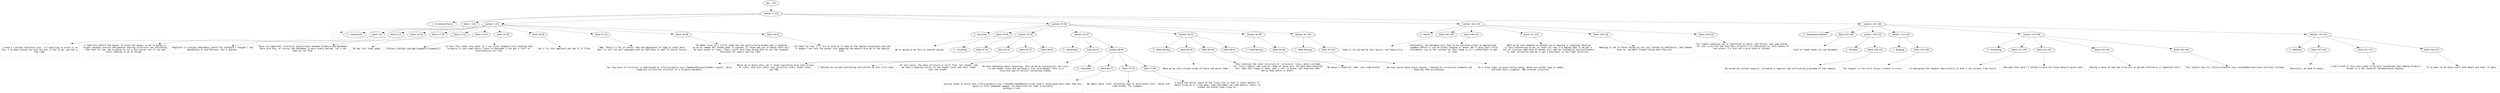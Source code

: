 digraph hierarchy {

node [fontname=Helvetica]
edge [style=dashed]

doc_0 [label="doc - 155"]

doc_0 -> { section_1}
{rank=same; section_1}

section_1 [label="section: 1-124"]

section_1 -> { header_2 block_3 section_4 section_5 section_6 section_7}
{rank=same; header_2 block_3 section_4 section_5 section_6 section_7}

header_2 [label="1 : A Grimoire Parser"]
block_3 [label="block 1-124"]
section_4 [label="section: 3-42"]
section_5 [label="section: 43-96"]
section_6 [label="section: 102-124"]
section_7 [label="section: 125-146"]


block_3 -> leaf_8
leaf_8  [color=Gray,shape=rectangle,fontname=Inconsolata,label="
"]section_4 -> { header_9 block_10 block_11 block_12 block_13 block_14 block_15 block_16 block_17 block_18 block_19 block_20}
{rank=same; header_9 block_10 block_11 block_12 block_13 block_14 block_15 block_16 block_17 block_18 block_19 block_20}

header_9 [label="2 : Introduction"]
block_10 [label="block 3-8"]
block_11 [label="block 9-13"]
block_12 [label="block 14-16"]
block_13 [label="block 17-20"]
block_14 [label="block 21-22"]
block_15 [label="block 23-24"]
block_16 [label="block 25-28"]
block_17 [label="block 29-30"]
block_18 [label="block 31-33"]
block_19 [label="block 34-38"]
block_20 [label="block 39-42"]


block_10 -> leaf_21
leaf_21  [color=Gray,shape=rectangle,fontname=Inconsolata,label="
I need a literate toolchain stat. I'm unwilling to write it on
Org. I've been having fun with Org but it has to go, and now is
the time.

"]
block_11 -> leaf_22
leaf_22  [color=Gray,shape=rectangle,fontname=Inconsolata,label="I need this before the quipu, to write the quipu, so we're going to
forget reusable parsers and general editing structures and everything
like that for now. We're going to cut a fast parser out of Lua and
start hooking it up to things. 

"]
block_12 -> leaf_23
leaf_23  [color=Gray,shape=rectangle,fontname=Inconsolata,label="Pegylator is proving remarkably useful for software I thought I was
abandoning in mid-February. But I digress.

"]
block_13 -> leaf_24
leaf_24  [color=Gray,shape=rectangle,fontname=Inconsolata,label="There are important structural similarities between Grimoire and Markdown.
More with Org, of course, but Markdown is more widely parsed. Let's see
what we can find.

"]
block_14 -> leaf_25
leaf_25  [color=Gray,shape=rectangle,fontname=Inconsolata,label="Oh hey this looks good:

"]
block_15 -> leaf_26
leaf_26  [color=Gray,shape=rectangle,fontname=Inconsolata,label="[[https://github.com/jgm/lunamark][lunamark]]

"]
block_16 -> leaf_27
leaf_27  [color=Gray,shape=rectangle,fontname=Inconsolata,label="In fact this looks very good. If I can trick lunamark into thinking that
Grimoire is just some exotic flavor of Markdown I can get a *lot* of 
functionality for free.

"]
block_17 -> leaf_28
leaf_28  [color=Gray,shape=rectangle,fontname=Inconsolata,label="Let's try this approach and see if it flies. 

"]
block_18 -> leaf_29
leaf_29  [color=Gray,shape=rectangle,fontname=Inconsolata,label="Hmm. There's a lot of useful code and approaches to lpeg to steal here.
But I'm just too well-equipped with my toolchain to want to switch horses.

"]
block_19 -> leaf_30
leaf_30  [color=Gray,shape=rectangle,fontname=Inconsolata,label="The Node class is a little janky but not particularly broken and is shaping
up as my common AST format when in Lualand. If those get out of whack there will
be pain sooner or later. That's worth more than being able to use the lunamark
toolchain for export and the like. 

"]
block_20 -> leaf_31
leaf_31  [color=Gray,shape=rectangle,fontname=Inconsolata,label="At least for now. I'll try to hold on to some of the naming conventions and see
if maybe I can talk the author into adapting the module once we're the popular
kids. 

"]section_5 -> { header_32 block_33 section_34 section_35 section_36 section_37 section_38}
{rank=same; header_32 block_33 section_34 section_35 section_36 section_37 section_38}

header_32 [label="2 : Structure"]
block_33 [label="block 43-96"]
section_34 [label="section: 47-61"]
section_35 [label="section: 62-67"]
section_36 [label="section: 81-91"]
section_37 [label="section: 92-96"]
section_38 [label="section: 97-101"]


block_33 -> leaf_39
leaf_39  [color=Gray,shape=rectangle,fontname=Inconsolata,label="
We're going to do this in several passes. 

"]section_34 -> { header_40 block_41 block_42 block_43 block_44}
{rank=same; header_40 block_41 block_42 block_43 block_44}

header_40 [label="3 : Chunking"]
block_41 [label="block 47-51"]
block_42 [label="block 52-55"]
block_43 [label="block 56-57"]
block_44 [label="block 58-61"]


block_41 -> leaf_45
leaf_45  [color=Gray,shape=rectangle,fontname=Inconsolata,label="
Our top-level of structure is determined by [[file:grimoire.org::*Header%20Lines][header lines]], which
cooperate to form the structure of a Grimoire document.

"]
block_42 -> leaf_46
leaf_46  [color=Gray,shape=rectangle,fontname=Inconsolata,label="While we're doing this, we'll chunk everything else into arrays
of lines, this will split into structure lines, blank lines,
and TBD. 

"]
block_43 -> leaf_47
leaf_47  [color=Gray,shape=rectangle,fontname=Inconsolata,label="I believe we can get everything into blocks on this first pass.

"]
block_44 -> leaf_48
leaf_48  [color=Gray,shape=rectangle,fontname=Inconsolata,label="At this point, the data structure is still flat, but chunky, and
we have a separate vector of the header lines and their index
into the chunks. 

"]section_35 -> { header_49 block_50 section_51}
{rank=same; header_49 block_50 section_51}

header_49 [label="3 : Ownership"]
block_50 [label="block 62-67"]
section_51 [label="section: 68-80"]


block_50 -> leaf_52
leaf_52  [color=Gray,shape=rectangle,fontname=Inconsolata,label="
We next determine basic ownership. This we do by counting all the stars 
in the header lines and building a tree accordingly. This is a 
recursive map of vectors containing chunks. 

"]section_51 -> { header_53 block_54 block_55 block_56}
{rank=same; header_53 block_54 block_55 block_56}

header_53 [label="4 : Cling Rule"]
block_54 [label="block 68-73"]
block_55 [label="block 74-76"]
block_56 [label="block 77-80"]


block_54 -> leaf_57
leaf_57  [color=Gray,shape=rectangle,fontname=Inconsolata,label="
Various kinds of block have [[file:grimoire.org::*The%20Cling%20Rule][cling rules]] associated with them. How this
works is still somewhat opaque, no substitute for code in actually
working it out. 

"]
block_55 -> leaf_58
leaf_58  [color=Gray,shape=rectangle,fontname=Inconsolata,label="We apply these rules, attaching tags to associated lists, tables and
code blocks, for example. 

"]
block_56 -> leaf_59
leaf_59  [color=Gray,shape=rectangle,fontname=Inconsolata,label="I think the secret sauce of the cling rule is that it never matters if 
marks cling up or cling down, tags and names can come before, after, or
around the blocks they cling to. 

"]section_36 -> { header_60 block_61 block_62 block_63}
{rank=same; header_60 block_61 block_62 block_63}

header_60 [label="3 : Block Parsing"]
block_61 [label="block 81-84"]
block_62 [label="block 85-89"]
block_63 [label="block 90-91"]


block_61 -> leaf_64
leaf_64  [color=Gray,shape=rectangle,fontname=Inconsolata,label="
Next we go into certain kinds of block and parse them.

"]
block_62 -> leaf_65
leaf_65  [color=Gray,shape=rectangle,fontname=Inconsolata,label="This resolves the inner structure of 'structure' lines, which includes
all lists, tables, and similar. Some of these will not have been detected
yet, when this stage is done, what's left is prose, and unparsed code,
and we know which is which. 

"]
block_63 -> leaf_66
leaf_66  [color=Gray,shape=rectangle,fontname=Inconsolata,label="We haven't found all code, just code blocks. 

"]section_37 -> { header_67 block_68}
{rank=same; header_67 block_68}

header_67 [label="3 : Prose Parsing"]
block_68 [label="block 92-96"]


block_68 -> leaf_69
leaf_69  [color=Gray,shape=rectangle,fontname=Inconsolata,label="
We next parse these prose regions, looking for structural elements and 
handling them accordingly. 

"]section_38 -> { header_70 block_71}
{rank=same; header_70 block_71}

header_70 [label="3 : Mark Parsing"]
block_71 [label="block 97-101"]


block_71 -> leaf_72
leaf_72  [color=Gray,shape=rectangle,fontname=Inconsolata,label="
As a final step, we parse within marks. Marks are either tags or names,
and both have a complex, TBD internal structure. 

"]section_6 -> { header_73 block_74 block_75 block_76 block_77 block_78}
{rank=same; header_73 block_74 block_75 block_76 block_77 block_78}

header_73 [label="2 : Result"]
block_74 [label="block 102-105"]
block_75 [label="block 106-110"]
block_76 [label="block 111-115"]
block_77 [label="block 116-118"]
block_78 [label="block 119-124"]


block_74 -> leaf_79
leaf_79  [color=Gray,shape=rectangle,fontname=Inconsolata,label="
Code is not parsed by this parser, not explicitly. 

"]
block_75 -> leaf_80
leaf_80  [color=Gray,shape=rectangle,fontname=Inconsolata,label="Eventually, the document will have to be executed within an appropriate 
sandbox before it can be either tangled or woven. We'll skip that little
refinement, Lua is the runtime for that stage so it's comfortable to add 
it later. 

"]
block_76 -> leaf_81
leaf_81  [color=Gray,shape=rectangle,fontname=Inconsolata,label="What we do next depends on whether we're weaving or tangling. Weaving
is less interesting to me, at least for now; I'm hoping that if we get a 
bit of traction some wonk at Pandoc will add our biological distinctiveness
to that collective and we'll get a big boost in the right direction. 

"]
block_77 -> leaf_82
leaf_82  [color=Gray,shape=rectangle,fontname=Inconsolata,label="Weaving is one of those things we can just iterate on endlesssly, and indeed
have to, document formats being what they are. 

"]
block_78 -> leaf_83
leaf_83  [color=Gray,shape=rectangle,fontname=Inconsolata,label="For simple tangling, we're interested in marks, edn blocks, and code blocks,
for now. Lists are the next data structure I'm interested in, with tables in
last place. I'm just not a grid kind of thinker. 



"]section_7 -> { header_84 block_85 section_86 section_87 section_88 section_89}
{rank=same; header_84 block_85 section_86 section_87 section_88 section_89}

header_84 [label="2 : Subsequent Actions"]
block_85 [label="block 125-146"]
section_86 [label="section: 129-132"]
section_87 [label="section: 133-136"]
section_88 [label="section: 137-146"]
section_89 [label="section: 147-155"]


block_85 -> leaf_90
leaf_90  [color=Gray,shape=rectangle,fontname=Inconsolata,label="
Each of these needs its own document.

"]section_86 -> { header_91 block_92}
{rank=same; header_91 block_92}

header_91 [label="3 : Filtration"]
block_92 [label="block 129-132"]


block_92 -> leaf_93
leaf_93  [color=Gray,shape=rectangle,fontname=Inconsolata,label="
We normalize certain aspects, including a rigorous and unflinching programme of tab removal. 

"]section_87 -> { header_94 block_95}
{rank=same; header_94 block_95}

header_94 [label="3 : Tangling"]
block_95 [label="block 133-136"]


block_95 -> leaf_96
leaf_96  [color=Gray,shape=rectangle,fontname=Inconsolata,label="
The tangler is the first thing I intend to write. 

"]section_88 -> { header_97 block_98 block_99 block_100 block_101}
{rank=same; header_97 block_98 block_99 block_100 block_101}

header_97 [label="3 : Unraveling"]
block_98 [label="block 137-140"]
block_99 [label="block 141-142"]
block_100 [label="block 143-144"]
block_101 [label="block 145-146"]


block_98 -> leaf_102
leaf_102  [color=Gray,shape=rectangle,fontname=Inconsolata,label="
I'm designing the tangler specifically so that I can unravel from source. 

"]
block_99 -> leaf_103
leaf_103  [color=Gray,shape=rectangle,fontname=Inconsolata,label="How does that work? I intend to work out those details quite soon. 

"]
block_100 -> leaf_104
leaf_104  [color=Gray,shape=rectangle,fontname=Inconsolata,label="Having a sense of how the structure is parsed internally is important here.

"]
block_101 -> leaf_105
leaf_105  [color=Gray,shape=rectangle,fontname=Inconsolata,label="This subject has its [[file:unraveler.org::*grym%20unravel][own section]] already.

"]section_89 -> { header_106 block_107 block_108 block_109}
{rank=same; header_106 block_107 block_108 block_109}

header_106 [label="3 : Weaving"]
block_107 [label="block 147-150"]
block_108 [label="block 151-153"]
block_109 [label="block 154-155"]


block_107 -> leaf_110
leaf_110  [color=Gray,shape=rectangle,fontname=Inconsolata,label="
Naturally, we need to weave. 

"]
block_108 -> leaf_111
leaf_111  [color=Gray,shape=rectangle,fontname=Inconsolata,label="I don't know if this ever needs to be more customized than adding Grimoire 
format to a few canonical documentation engines. 

"]
block_109 -> leaf_112
leaf_112  [color=Gray,shape=rectangle,fontname=Inconsolata,label="If we want to do fancy stuff with React and that, it does. 

"]
}
